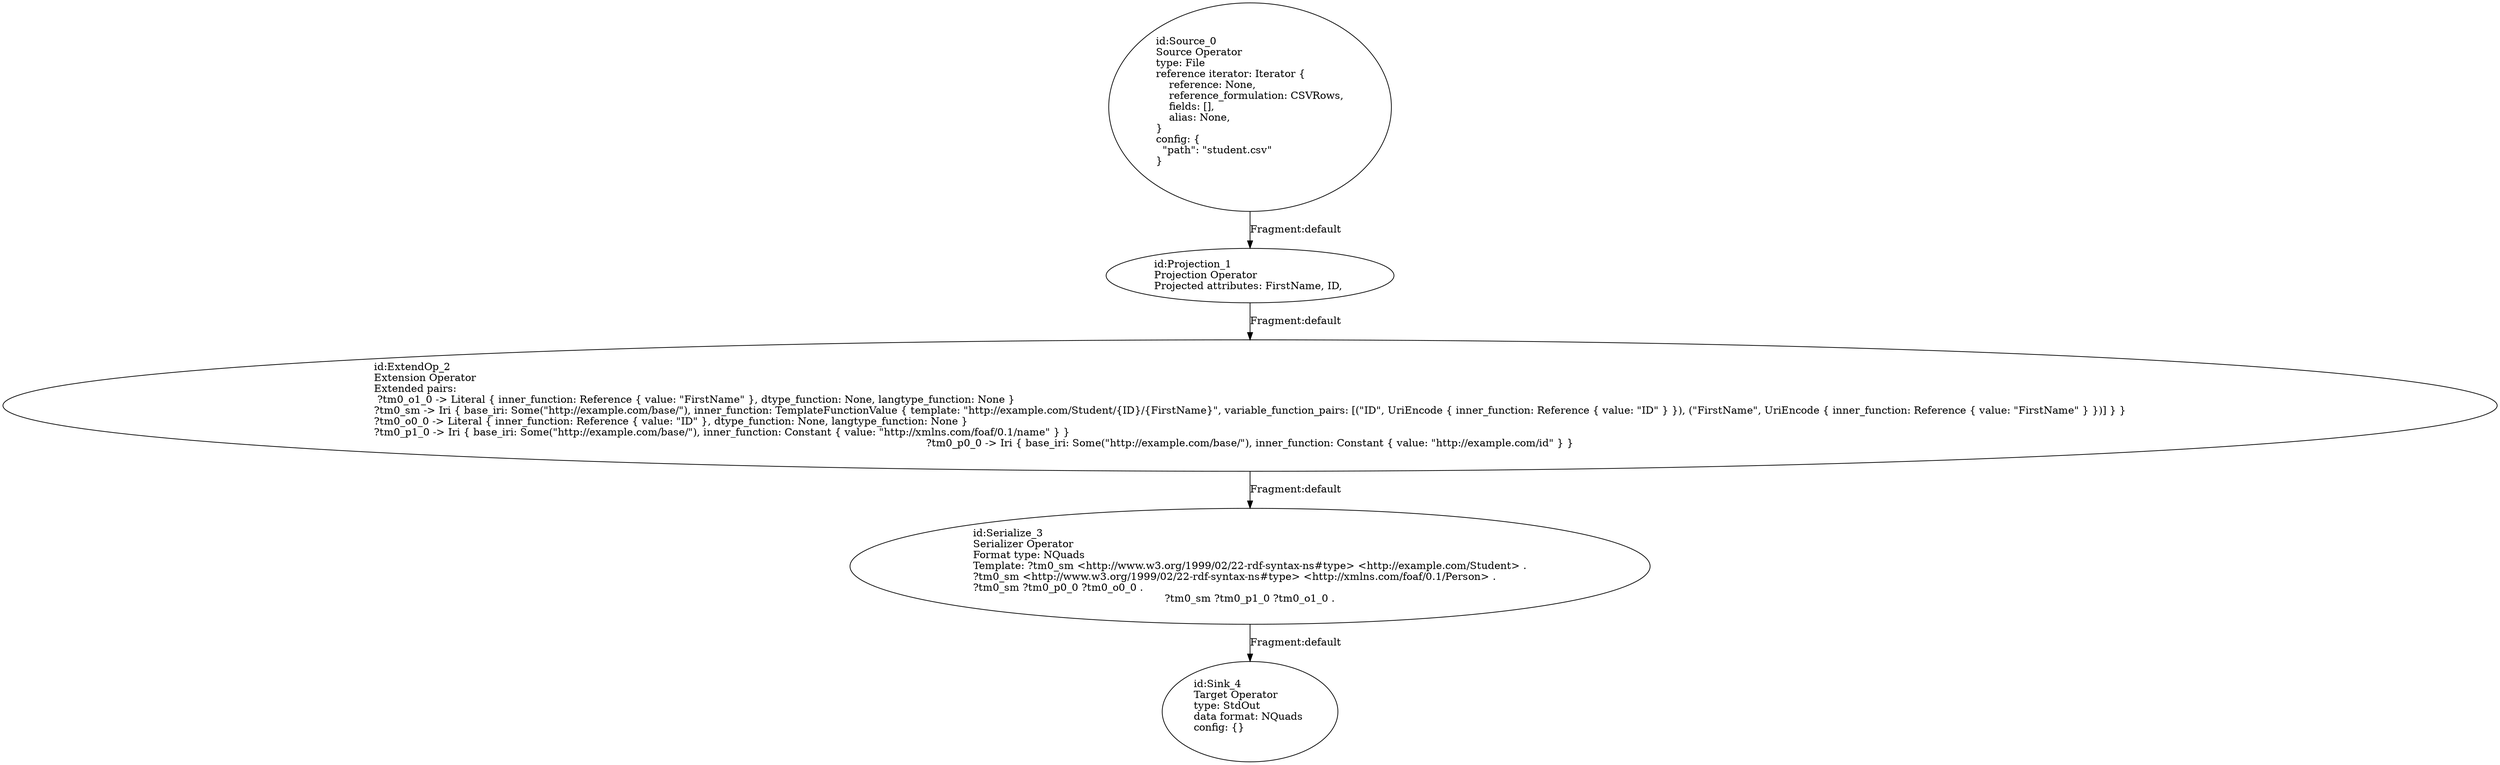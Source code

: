 digraph {
    0 [ label = "id:Source_0 \lSource Operator\ltype: File \lreference iterator: Iterator {\l    reference: None,\l    reference_formulation: CSVRows,\l    fields: [],\l    alias: None,\l} \lconfig: {\l  \"path\": \"student.csv\"\l}\l             " ]
    1 [ label = "id:Projection_1 \lProjection Operator\lProjected attributes: FirstName, ID, " ]
    2 [ label = "id:ExtendOp_2 \lExtension Operator\lExtended pairs: \l ?tm0_o1_0 -> Literal { inner_function: Reference { value: \"FirstName\" }, dtype_function: None, langtype_function: None }\l?tm0_sm -> Iri { base_iri: Some(\"http://example.com/base/\"), inner_function: TemplateFunctionValue { template: \"http://example.com/Student/{ID}/{FirstName}\", variable_function_pairs: [(\"ID\", UriEncode { inner_function: Reference { value: \"ID\" } }), (\"FirstName\", UriEncode { inner_function: Reference { value: \"FirstName\" } })] } }\l?tm0_o0_0 -> Literal { inner_function: Reference { value: \"ID\" }, dtype_function: None, langtype_function: None }\l?tm0_p1_0 -> Iri { base_iri: Some(\"http://example.com/base/\"), inner_function: Constant { value: \"http://xmlns.com/foaf/0.1/name\" } }\l?tm0_p0_0 -> Iri { base_iri: Some(\"http://example.com/base/\"), inner_function: Constant { value: \"http://example.com/id\" } }" ]
    3 [ label = "id:Serialize_3 \lSerializer Operator\lFormat type: NQuads\lTemplate: ?tm0_sm <http://www.w3.org/1999/02/22-rdf-syntax-ns#type> <http://example.com/Student> .\l?tm0_sm <http://www.w3.org/1999/02/22-rdf-syntax-ns#type> <http://xmlns.com/foaf/0.1/Person> .\l?tm0_sm ?tm0_p0_0 ?tm0_o0_0 .\l?tm0_sm ?tm0_p1_0 ?tm0_o1_0 ." ]
    4 [ label = "id:Sink_4 \lTarget Operator\ltype: StdOut \ldata format: NQuads \lconfig: {}\l             " ]
    0 -> 1 [ label = "Fragment:default" ]
    1 -> 2 [ label = "Fragment:default" ]
    2 -> 3 [ label = "Fragment:default" ]
    3 -> 4 [ label = "Fragment:default" ]
}
